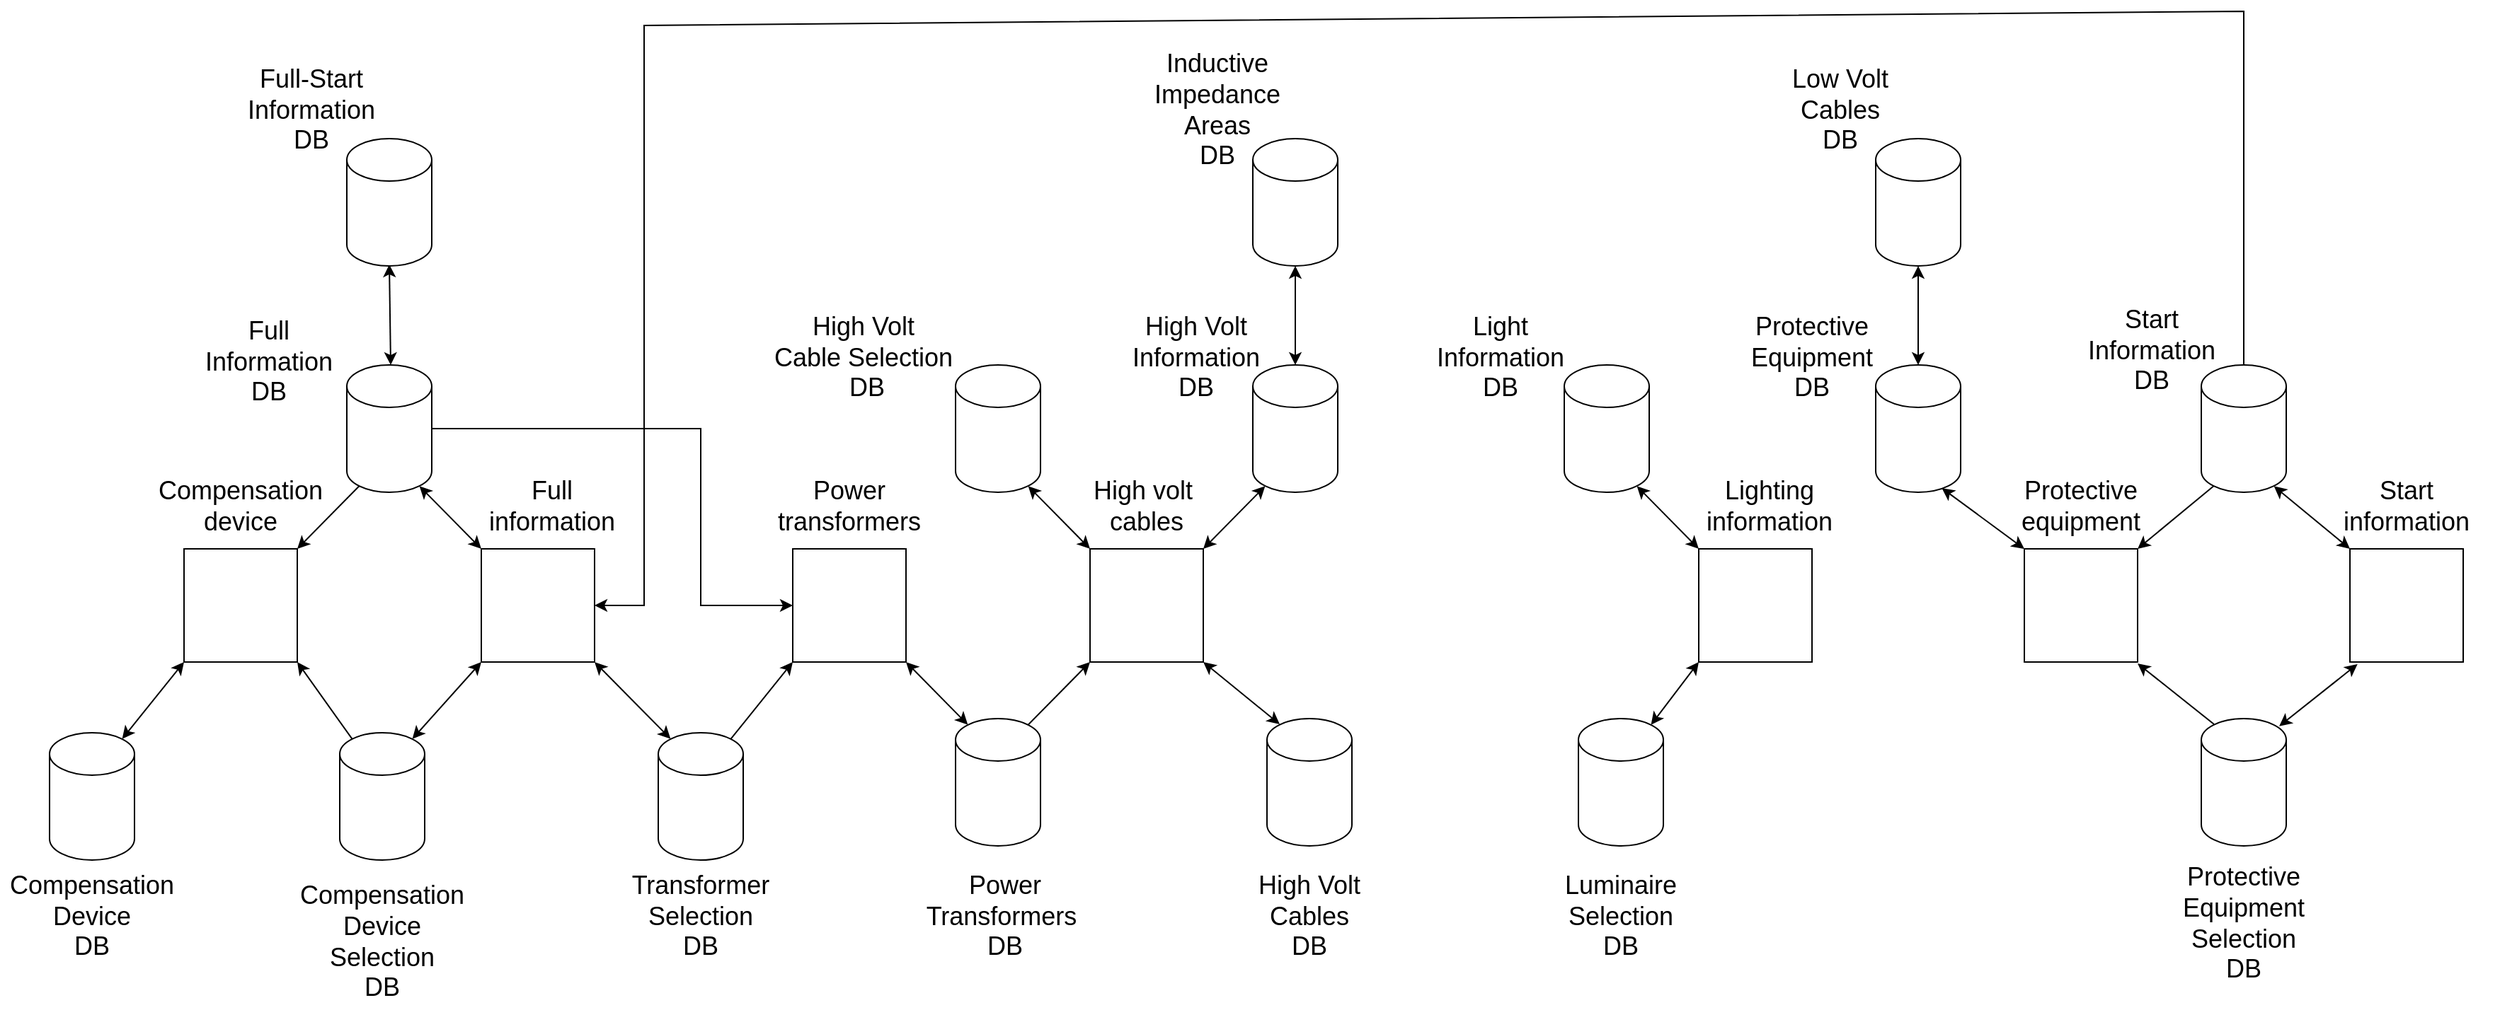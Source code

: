 <mxfile version="20.5.3" type="embed"><diagram name="Страница — 1" id="NzLEcI9jsA0-uQWPk-tp"><mxGraphModel dx="14282" dy="11140" grid="1" gridSize="10" guides="1" tooltips="1" connect="1" arrows="1" fold="1" page="1" pageScale="1" pageWidth="1654" pageHeight="1169" math="0" shadow="0"><root><mxCell id="0"/><mxCell id="1" parent="0"/><mxCell id="5f0f6vWFJsmeR2NClkAe-92" value="" style="endArrow=classic;startArrow=classic;html=1;rounded=0;movable=0;resizable=0;rotatable=0;deletable=0;editable=0;locked=0;connectable=0;entryX=0;entryY=1;entryDx=0;entryDy=0;exitX=0.855;exitY=0;exitDx=0;exitDy=4.35;exitPerimeter=0;" parent="1" source="5f0f6vWFJsmeR2NClkAe-27" target="VxuYbRXNfP8Oym_CiK6y-4" edge="1"><mxGeometry width="50" height="50" relative="1" as="geometry"><mxPoint x="-4830" y="570" as="sourcePoint"/><mxPoint x="-4770" y="520" as="targetPoint"/></mxGeometry></mxCell><mxCell id="5f0f6vWFJsmeR2NClkAe-93" value="" style="endArrow=none;startArrow=classic;html=1;rounded=0;movable=0;resizable=0;rotatable=0;deletable=0;editable=0;locked=0;connectable=0;endFill=0;exitX=1;exitY=0;exitDx=0;exitDy=0;entryX=0.145;entryY=1;entryDx=0;entryDy=-4.35;entryPerimeter=0;" parent="1" source="VxuYbRXNfP8Oym_CiK6y-4" target="5f0f6vWFJsmeR2NClkAe-39" edge="1"><mxGeometry width="50" height="50" relative="1" as="geometry"><mxPoint x="-4640" y="440" as="sourcePoint"/><mxPoint x="-4630" y="390" as="targetPoint"/></mxGeometry></mxCell><mxCell id="5f0f6vWFJsmeR2NClkAe-94" value="" style="endArrow=classic;startArrow=classic;html=1;rounded=0;movable=0;resizable=0;rotatable=0;deletable=0;editable=0;locked=0;connectable=0;exitX=0;exitY=1;exitDx=0;exitDy=0;entryX=0.855;entryY=0;entryDx=0;entryDy=4.35;entryPerimeter=0;" parent="1" source="5f0f6vWFJsmeR2NClkAe-6" target="5f0f6vWFJsmeR2NClkAe-36" edge="1"><mxGeometry width="50" height="50" relative="1" as="geometry"><mxPoint x="-4570" y="530" as="sourcePoint"/><mxPoint x="-4600" y="560" as="targetPoint"/></mxGeometry></mxCell><mxCell id="5f0f6vWFJsmeR2NClkAe-95" value="" style="endArrow=classic;startArrow=classic;html=1;rounded=0;entryX=0;entryY=0;entryDx=0;entryDy=0;movable=0;resizable=0;rotatable=0;deletable=0;editable=0;locked=0;connectable=0;exitX=0.855;exitY=1;exitDx=0;exitDy=-4.35;exitPerimeter=0;" parent="1" source="5f0f6vWFJsmeR2NClkAe-39" target="5f0f6vWFJsmeR2NClkAe-6" edge="1"><mxGeometry width="50" height="50" relative="1" as="geometry"><mxPoint x="-4590" y="390" as="sourcePoint"/><mxPoint x="-4665.01" y="440" as="targetPoint"/></mxGeometry></mxCell><mxCell id="5f0f6vWFJsmeR2NClkAe-98" value="" style="endArrow=classic;startArrow=classic;html=1;rounded=0;movable=0;resizable=0;rotatable=0;deletable=0;editable=0;locked=0;connectable=0;entryX=0;entryY=0;entryDx=0;entryDy=0;exitX=0.855;exitY=1;exitDx=0;exitDy=-4.35;exitPerimeter=0;" parent="1" source="5f0f6vWFJsmeR2NClkAe-45" target="5f0f6vWFJsmeR2NClkAe-9" edge="1"><mxGeometry width="50" height="50" relative="1" as="geometry"><mxPoint x="-4170" y="410" as="sourcePoint"/><mxPoint x="-4140" y="450" as="targetPoint"/></mxGeometry></mxCell><mxCell id="5f0f6vWFJsmeR2NClkAe-99" value="" style="endArrow=classic;startArrow=none;html=1;rounded=0;movable=0;resizable=0;rotatable=0;deletable=0;editable=0;locked=0;connectable=0;startFill=0;entryX=0;entryY=1;entryDx=0;entryDy=0;exitX=0.855;exitY=0;exitDx=0;exitDy=4.35;exitPerimeter=0;" parent="1" source="5f0f6vWFJsmeR2NClkAe-67" target="5f0f6vWFJsmeR2NClkAe-9" edge="1"><mxGeometry width="50" height="50" relative="1" as="geometry"><mxPoint x="-4160" y="560" as="sourcePoint"/><mxPoint x="-4130" y="530" as="targetPoint"/></mxGeometry></mxCell><mxCell id="5f0f6vWFJsmeR2NClkAe-106" value="" style="endArrow=classic;startArrow=none;html=1;rounded=0;movable=0;resizable=0;rotatable=0;deletable=0;editable=0;locked=0;connectable=0;startFill=0;exitX=0.855;exitY=0;exitDx=0;exitDy=4.35;exitPerimeter=0;entryX=0;entryY=1;entryDx=0;entryDy=0;" parent="1" source="5f0f6vWFJsmeR2NClkAe-79" target="5f0f6vWFJsmeR2NClkAe-15" edge="1"><mxGeometry width="50" height="50" relative="1" as="geometry"><mxPoint x="-4360" y="530" as="sourcePoint"/><mxPoint x="-4360" y="530" as="targetPoint"/></mxGeometry></mxCell><mxCell id="5f0f6vWFJsmeR2NClkAe-91" value="" style="endArrow=none;startArrow=classic;html=1;rounded=0;movable=0;resizable=0;rotatable=0;deletable=0;editable=0;locked=0;connectable=0;endFill=0;exitX=1;exitY=1;exitDx=0;exitDy=0;entryX=0.145;entryY=0;entryDx=0;entryDy=4.35;entryPerimeter=0;" parent="1" source="VxuYbRXNfP8Oym_CiK6y-4" target="5f0f6vWFJsmeR2NClkAe-36" edge="1"><mxGeometry width="50" height="50" relative="1" as="geometry"><mxPoint x="-4685" y="530" as="sourcePoint"/><mxPoint x="-4660" y="560" as="targetPoint"/></mxGeometry></mxCell><mxCell id="5f0f6vWFJsmeR2NClkAe-109" value="" style="endArrow=classic;startArrow=none;html=1;rounded=0;movable=0;resizable=0;rotatable=0;deletable=0;editable=0;locked=0;connectable=0;startFill=0;exitX=1;exitY=0.5;exitDx=0;exitDy=0;exitPerimeter=0;entryX=0;entryY=0.5;entryDx=0;entryDy=0;" parent="1" source="5f0f6vWFJsmeR2NClkAe-39" target="5f0f6vWFJsmeR2NClkAe-15" edge="1"><mxGeometry width="50" height="50" relative="1" as="geometry"><mxPoint x="-4570" y="340" as="sourcePoint"/><mxPoint x="-4360" y="480" as="targetPoint"/><Array as="points"><mxPoint x="-4400" y="355"/><mxPoint x="-4400" y="480"/></Array></mxGeometry></mxCell><mxCell id="5f0f6vWFJsmeR2NClkAe-117" value="" style="endArrow=none;startArrow=classic;html=1;rounded=0;movable=0;resizable=0;rotatable=0;deletable=0;editable=0;locked=0;connectable=0;endFill=0;exitX=1;exitY=0;exitDx=0;exitDy=0;entryX=0.145;entryY=1;entryDx=0;entryDy=-4.35;entryPerimeter=0;" parent="1" source="5f0f6vWFJsmeR2NClkAe-18" target="5f0f6vWFJsmeR2NClkAe-76" edge="1"><mxGeometry width="50" height="50" relative="1" as="geometry"><mxPoint x="-3320" y="460" as="sourcePoint"/><mxPoint x="-3330" y="410" as="targetPoint"/></mxGeometry></mxCell><mxCell id="5f0f6vWFJsmeR2NClkAe-121" value="" style="endArrow=classic;startArrow=classic;html=1;rounded=0;movable=0;resizable=0;rotatable=0;deletable=0;editable=0;locked=0;connectable=0;exitX=0.855;exitY=1;exitDx=0;exitDy=-4.35;exitPerimeter=0;entryX=0;entryY=0;entryDx=0;entryDy=0;" parent="1" source="5f0f6vWFJsmeR2NClkAe-76" target="5f0f6vWFJsmeR2NClkAe-21" edge="1"><mxGeometry width="50" height="50" relative="1" as="geometry"><mxPoint x="-3280" y="410" as="sourcePoint"/><mxPoint x="-3250" y="450" as="targetPoint"/></mxGeometry></mxCell><mxCell id="5f0f6vWFJsmeR2NClkAe-122" value="" style="endArrow=classic;startArrow=classic;html=1;rounded=0;exitX=0.917;exitY=0.06;exitDx=0;exitDy=0;exitPerimeter=0;entryX=0.067;entryY=1.018;entryDx=0;entryDy=0;entryPerimeter=0;movable=0;resizable=0;rotatable=0;deletable=0;editable=0;locked=0;connectable=0;" parent="1" source="5f0f6vWFJsmeR2NClkAe-73" target="5f0f6vWFJsmeR2NClkAe-21" edge="1"><mxGeometry width="50" height="50" relative="1" as="geometry"><mxPoint x="-3270" y="550" as="sourcePoint"/><mxPoint x="-3240" y="530" as="targetPoint"/></mxGeometry></mxCell><mxCell id="5f0f6vWFJsmeR2NClkAe-123" value="" style="endArrow=classic;startArrow=classic;html=1;rounded=0;entryX=0.5;entryY=0;entryDx=0;entryDy=0;entryPerimeter=0;exitX=0.5;exitY=1;exitDx=0;exitDy=0;exitPerimeter=0;movable=0;resizable=0;rotatable=0;deletable=0;editable=0;locked=0;connectable=0;" parent="1" source="5f0f6vWFJsmeR2NClkAe-54" target="5f0f6vWFJsmeR2NClkAe-51" edge="1"><mxGeometry width="50" height="50" relative="1" as="geometry"><mxPoint x="-3980" y="250" as="sourcePoint"/><mxPoint x="-4000" y="290" as="targetPoint"/></mxGeometry></mxCell><mxCell id="5f0f6vWFJsmeR2NClkAe-127" value="" style="endArrow=classic;startArrow=classic;html=1;rounded=0;entryX=0.929;entryY=1.013;entryDx=0;entryDy=0;entryPerimeter=0;exitX=0.5;exitY=1;exitDx=0;exitDy=0;exitPerimeter=0;movable=0;resizable=0;rotatable=0;deletable=0;editable=0;locked=0;connectable=0;" parent="1" edge="1"><mxGeometry width="50" height="50" relative="1" as="geometry"><mxPoint x="-4620" y="239" as="sourcePoint"/><mxPoint x="-4619" y="310" as="targetPoint"/></mxGeometry></mxCell><mxCell id="5f0f6vWFJsmeR2NClkAe-71" value="&lt;font style=&quot;font-size: 18px;&quot;&gt;Protective Equipment&lt;br&gt;DB&lt;/font&gt;" style="text;html=1;strokeColor=none;fillColor=none;align=center;verticalAlign=middle;whiteSpace=wrap;rounded=0;movable=0;resizable=0;rotatable=0;deletable=0;editable=0;locked=0;connectable=0;container=0;" parent="1" vertex="1"><mxGeometry x="-3680" y="270" width="130" height="70" as="geometry"/></mxCell><mxCell id="5f0f6vWFJsmeR2NClkAe-135" value="" style="endArrow=classic;startArrow=classic;html=1;rounded=0;movable=0;resizable=0;rotatable=0;deletable=0;editable=0;locked=0;connectable=0;entryX=0;entryY=0;entryDx=0;entryDy=0;exitX=0.778;exitY=0.967;exitDx=0;exitDy=0;exitPerimeter=0;" parent="1" source="5f0f6vWFJsmeR2NClkAe-112" target="5f0f6vWFJsmeR2NClkAe-18" edge="1"><mxGeometry width="50" height="50" relative="1" as="geometry"><mxPoint x="-3520" y="400" as="sourcePoint"/><mxPoint x="-3480" y="440" as="targetPoint"/></mxGeometry></mxCell><mxCell id="5f0f6vWFJsmeR2NClkAe-136" value="" style="endArrow=classic;startArrow=classic;html=1;rounded=0;exitX=0.5;exitY=1;exitDx=0;exitDy=0;exitPerimeter=0;movable=0;resizable=0;rotatable=0;deletable=0;editable=0;locked=0;connectable=0;" parent="1" source="5f0f6vWFJsmeR2NClkAe-61" edge="1"><mxGeometry width="50" height="50" relative="1" as="geometry"><mxPoint x="-3580" y="270" as="sourcePoint"/><mxPoint x="-3540" y="310" as="targetPoint"/></mxGeometry></mxCell><mxCell id="IsAHPSJvlg0nilzHLIV1-1" value="" style="endArrow=classic;html=1;rounded=0;entryX=1;entryY=0.5;entryDx=0;entryDy=0;exitX=0.5;exitY=0;exitDx=0;exitDy=0;exitPerimeter=0;movable=0;resizable=0;rotatable=0;deletable=0;editable=0;connectable=0;" parent="1" source="5f0f6vWFJsmeR2NClkAe-76" target="5f0f6vWFJsmeR2NClkAe-6" edge="1"><mxGeometry width="50" height="50" relative="1" as="geometry"><mxPoint x="-4410" y="420" as="sourcePoint"/><mxPoint x="-4360" y="370" as="targetPoint"/><Array as="points"><mxPoint x="-3310" y="60"/><mxPoint x="-4440" y="70"/><mxPoint x="-4440" y="480"/></Array></mxGeometry></mxCell><mxCell id="5f0f6vWFJsmeR2NClkAe-97" value="" style="endArrow=classic;startArrow=classic;html=1;rounded=0;movable=0;resizable=0;rotatable=0;deletable=0;editable=0;locked=0;connectable=0;exitX=1;exitY=1;exitDx=0;exitDy=0;entryX=0.145;entryY=0;entryDx=0;entryDy=4.35;entryPerimeter=0;" parent="1" source="5f0f6vWFJsmeR2NClkAe-6" target="5f0f6vWFJsmeR2NClkAe-79" edge="1"><mxGeometry width="50" height="50" relative="1" as="geometry"><mxPoint x="-4460" y="540" as="sourcePoint"/><mxPoint x="-4430" y="570" as="targetPoint"/></mxGeometry></mxCell><mxCell id="5f0f6vWFJsmeR2NClkAe-103" value="" style="endArrow=classic;startArrow=classic;html=1;rounded=0;movable=0;resizable=0;rotatable=0;deletable=0;editable=0;locked=0;connectable=0;entryX=0;entryY=0;entryDx=0;entryDy=0;exitX=0.855;exitY=1;exitDx=0;exitDy=-4.35;exitPerimeter=0;" parent="1" source="5f0f6vWFJsmeR2NClkAe-58" target="5f0f6vWFJsmeR2NClkAe-12" edge="1"><mxGeometry width="50" height="50" relative="1" as="geometry"><mxPoint x="-3740" y="410" as="sourcePoint"/><mxPoint x="-3710" y="450" as="targetPoint"/></mxGeometry></mxCell><mxCell id="5f0f6vWFJsmeR2NClkAe-104" value="" style="endArrow=classic;startArrow=classic;html=1;rounded=0;movable=0;resizable=0;rotatable=0;deletable=0;editable=0;locked=0;connectable=0;entryX=0;entryY=1;entryDx=0;entryDy=0;exitX=0.855;exitY=0;exitDx=0;exitDy=4.35;exitPerimeter=0;" parent="1" source="5f0f6vWFJsmeR2NClkAe-64" target="5f0f6vWFJsmeR2NClkAe-12" edge="1"><mxGeometry width="50" height="50" relative="1" as="geometry"><mxPoint x="-3730" y="560" as="sourcePoint"/><mxPoint x="-3700" y="530" as="targetPoint"/></mxGeometry></mxCell><mxCell id="TgcfqO1hFb4Bv1hDBOxh-4" value="" style="endArrow=none;startArrow=classic;html=1;rounded=0;movable=0;resizable=0;rotatable=0;deletable=0;editable=0;locked=0;connectable=0;endFill=0;exitX=0.303;exitY=0.005;exitDx=0;exitDy=0;entryX=0.145;entryY=0;entryDx=0;entryDy=4.35;entryPerimeter=0;exitPerimeter=0;" parent="1" edge="1"><mxGeometry width="50" height="50" relative="1" as="geometry"><mxPoint x="-3385" y="521" as="sourcePoint"/><mxPoint x="-3331" y="564" as="targetPoint"/></mxGeometry></mxCell><mxCell id="5f0f6vWFJsmeR2NClkAe-32" value="&lt;font style=&quot;font-size: 18px;&quot;&gt;Compensation Device&lt;br&gt;DB&lt;/font&gt;" style="text;html=1;strokeColor=none;fillColor=none;align=center;verticalAlign=middle;whiteSpace=wrap;rounded=0;movable=0;resizable=0;rotatable=0;deletable=0;editable=0;locked=0;connectable=0;container=0;" parent="1" vertex="1"><mxGeometry x="-4895" y="680" width="130" height="40" as="geometry"/></mxCell><mxCell id="5f0f6vWFJsmeR2NClkAe-80" value="&lt;font style=&quot;font-size: 18px;&quot;&gt;Transformer Selection &lt;br&gt;DB&lt;/font&gt;" style="text;html=1;strokeColor=none;fillColor=none;align=center;verticalAlign=middle;whiteSpace=wrap;rounded=0;movable=0;resizable=0;rotatable=0;deletable=0;editable=0;locked=0;connectable=0;container=0;" parent="1" vertex="1"><mxGeometry x="-4465" y="680" width="130" height="40" as="geometry"/></mxCell><mxCell id="5f0f6vWFJsmeR2NClkAe-68" value="&lt;font style=&quot;font-size: 18px;&quot;&gt;Power Transformers&amp;nbsp; DB&lt;/font&gt;" style="text;html=1;strokeColor=none;fillColor=none;align=center;verticalAlign=middle;whiteSpace=wrap;rounded=0;movable=0;resizable=0;rotatable=0;deletable=0;editable=0;locked=0;connectable=0;container=0;" parent="1" vertex="1"><mxGeometry x="-4250" y="665" width="130" height="70" as="geometry"/></mxCell><mxCell id="5f0f6vWFJsmeR2NClkAe-49" value="&lt;font style=&quot;font-size: 18px;&quot;&gt;High Volt Cables&lt;br&gt;DB&lt;/font&gt;" style="text;html=1;strokeColor=none;fillColor=none;align=center;verticalAlign=middle;whiteSpace=wrap;rounded=0;movable=0;resizable=0;rotatable=0;deletable=0;editable=0;locked=0;connectable=0;container=0;" parent="1" vertex="1"><mxGeometry x="-4035" y="670" width="130" height="60" as="geometry"/></mxCell><mxCell id="5f0f6vWFJsmeR2NClkAe-65" value="&lt;font style=&quot;font-size: 18px;&quot;&gt;Luminaire Selection&lt;br&gt;DB&lt;/font&gt;" style="text;html=1;strokeColor=none;fillColor=none;align=center;verticalAlign=middle;whiteSpace=wrap;rounded=0;movable=0;resizable=0;rotatable=0;deletable=0;editable=0;locked=0;connectable=0;container=0;" parent="1" vertex="1"><mxGeometry x="-3815" y="665" width="130" height="70" as="geometry"/></mxCell><mxCell id="5f0f6vWFJsmeR2NClkAe-74" value="&lt;font style=&quot;font-size: 18px;&quot;&gt;Protective Equipment Selection &lt;br&gt;DB&lt;/font&gt;" style="text;html=1;strokeColor=none;fillColor=none;align=center;verticalAlign=middle;whiteSpace=wrap;rounded=0;movable=0;resizable=0;rotatable=0;deletable=0;editable=0;locked=0;connectable=0;container=0;" parent="1" vertex="1"><mxGeometry x="-3375" y="660" width="130" height="90" as="geometry"/></mxCell><mxCell id="5f0f6vWFJsmeR2NClkAe-67" value="" style="shape=cylinder3;whiteSpace=wrap;html=1;boundedLbl=1;backgroundOutline=1;size=15;movable=0;resizable=0;rotatable=0;deletable=0;editable=0;locked=0;connectable=0;container=0;" parent="1" vertex="1"><mxGeometry x="-4220" y="560" width="60" height="90" as="geometry"/></mxCell><mxCell id="5f0f6vWFJsmeR2NClkAe-48" value="" style="shape=cylinder3;whiteSpace=wrap;html=1;boundedLbl=1;backgroundOutline=1;size=15;movable=0;resizable=0;rotatable=0;deletable=0;editable=0;locked=0;connectable=0;container=0;" parent="1" vertex="1"><mxGeometry x="-4000" y="560" width="60" height="90" as="geometry"/></mxCell><mxCell id="5f0f6vWFJsmeR2NClkAe-9" value="" style="whiteSpace=wrap;html=1;aspect=fixed;movable=0;resizable=0;rotatable=0;deletable=0;editable=0;locked=0;connectable=0;container=0;" parent="1" vertex="1"><mxGeometry x="-4125" y="440" width="80" height="80" as="geometry"/></mxCell><mxCell id="5f0f6vWFJsmeR2NClkAe-10" value="&lt;font style=&quot;font-size: 18px;&quot;&gt;High volt&amp;nbsp;&lt;br&gt;cables&lt;br&gt;&lt;/font&gt;" style="text;html=1;strokeColor=none;fillColor=none;align=center;verticalAlign=middle;whiteSpace=wrap;rounded=0;movable=0;resizable=0;rotatable=0;deletable=0;editable=0;locked=0;connectable=0;container=0;" parent="1" vertex="1"><mxGeometry x="-4150" y="390" width="130" height="40" as="geometry"/></mxCell><mxCell id="JZUMmOxTGDY30PKVFd1s-3" value="" style="endArrow=classic;startArrow=classic;html=1;rounded=0;movable=0;resizable=0;rotatable=0;deletable=0;editable=0;locked=0;connectable=0;exitX=1;exitY=1;exitDx=0;exitDy=0;entryX=0.145;entryY=0;entryDx=0;entryDy=4.35;entryPerimeter=0;" parent="1" source="5f0f6vWFJsmeR2NClkAe-9" edge="1"><mxGeometry width="50" height="50" relative="1" as="geometry"><mxPoint x="-4042" y="524" as="sourcePoint"/><mxPoint x="-3991" y="564" as="targetPoint"/></mxGeometry></mxCell><mxCell id="VxuYbRXNfP8Oym_CiK6y-4" value="" style="whiteSpace=wrap;html=1;aspect=fixed;movable=0;resizable=0;rotatable=0;deletable=0;editable=0;locked=0;connectable=0;container=0;" parent="1" vertex="1"><mxGeometry x="-4765" y="440" width="80" height="80" as="geometry"/></mxCell><mxCell id="5f0f6vWFJsmeR2NClkAe-1" value="&lt;font style=&quot;font-size: 18px;&quot;&gt;Compensation device&lt;/font&gt;" style="text;html=1;strokeColor=none;fillColor=none;align=center;verticalAlign=middle;whiteSpace=wrap;rounded=0;movable=0;resizable=0;rotatable=0;deletable=0;editable=0;locked=0;connectable=0;container=0;" parent="1" vertex="1"><mxGeometry x="-4790" y="390" width="130" height="40" as="geometry"/></mxCell><mxCell id="5f0f6vWFJsmeR2NClkAe-6" value="" style="whiteSpace=wrap;html=1;aspect=fixed;movable=0;resizable=0;rotatable=0;deletable=0;editable=0;locked=0;connectable=0;container=0;" parent="1" vertex="1"><mxGeometry x="-4555" y="440" width="80" height="80" as="geometry"/></mxCell><mxCell id="5f0f6vWFJsmeR2NClkAe-7" value="&lt;font style=&quot;font-size: 18px;&quot;&gt;Full&lt;br&gt;information&lt;br&gt;&lt;/font&gt;" style="text;html=1;strokeColor=none;fillColor=none;align=center;verticalAlign=middle;whiteSpace=wrap;rounded=0;movable=0;resizable=0;rotatable=0;deletable=0;editable=0;locked=0;connectable=0;container=0;" parent="1" vertex="1"><mxGeometry x="-4555" y="390" width="100" height="40" as="geometry"/></mxCell><mxCell id="5f0f6vWFJsmeR2NClkAe-12" value="" style="whiteSpace=wrap;html=1;aspect=fixed;movable=0;resizable=0;rotatable=0;deletable=0;editable=0;locked=0;connectable=0;container=0;" parent="1" vertex="1"><mxGeometry x="-3695" y="440" width="80" height="80" as="geometry"/></mxCell><mxCell id="5f0f6vWFJsmeR2NClkAe-13" value="&lt;font style=&quot;font-size: 18px;&quot;&gt;Lighting&lt;br&gt;information&lt;br&gt;&lt;/font&gt;" style="text;html=1;strokeColor=none;fillColor=none;align=center;verticalAlign=middle;whiteSpace=wrap;rounded=0;movable=0;resizable=0;rotatable=0;deletable=0;editable=0;locked=0;connectable=0;container=0;" parent="1" vertex="1"><mxGeometry x="-3710" y="390" width="130" height="40" as="geometry"/></mxCell><mxCell id="5f0f6vWFJsmeR2NClkAe-15" value="" style="whiteSpace=wrap;html=1;aspect=fixed;movable=0;resizable=0;rotatable=0;deletable=0;editable=0;locked=0;connectable=0;container=0;" parent="1" vertex="1"><mxGeometry x="-4335" y="440" width="80" height="80" as="geometry"/></mxCell><mxCell id="5f0f6vWFJsmeR2NClkAe-16" value="&lt;span style=&quot;font-size: 18px;&quot;&gt;Power&lt;br&gt;transformers&lt;br&gt;&lt;/span&gt;" style="text;html=1;strokeColor=none;fillColor=none;align=center;verticalAlign=middle;whiteSpace=wrap;rounded=0;movable=0;resizable=0;rotatable=0;deletable=0;editable=0;locked=0;connectable=0;container=0;" parent="1" vertex="1"><mxGeometry x="-4360" y="390" width="130" height="40" as="geometry"/></mxCell><mxCell id="5f0f6vWFJsmeR2NClkAe-18" value="" style="whiteSpace=wrap;html=1;aspect=fixed;movable=0;resizable=0;rotatable=0;deletable=0;editable=0;locked=0;connectable=0;container=0;" parent="1" vertex="1"><mxGeometry x="-3465" y="440" width="80" height="80" as="geometry"/></mxCell><mxCell id="5f0f6vWFJsmeR2NClkAe-19" value="&lt;font style=&quot;font-size: 18px;&quot;&gt;Protective&lt;br&gt;equipment&lt;br&gt;&lt;/font&gt;" style="text;html=1;strokeColor=none;fillColor=none;align=center;verticalAlign=middle;whiteSpace=wrap;rounded=0;movable=0;resizable=0;rotatable=0;deletable=0;editable=0;locked=0;connectable=0;container=0;" parent="1" vertex="1"><mxGeometry x="-3490" y="390" width="130" height="40" as="geometry"/></mxCell><mxCell id="5f0f6vWFJsmeR2NClkAe-21" value="" style="whiteSpace=wrap;html=1;aspect=fixed;movable=0;resizable=0;rotatable=0;deletable=0;editable=0;locked=0;connectable=0;container=0;" parent="1" vertex="1"><mxGeometry x="-3235" y="440" width="80" height="80" as="geometry"/></mxCell><mxCell id="5f0f6vWFJsmeR2NClkAe-22" value="&lt;font style=&quot;font-size: 18px;&quot;&gt;Start&lt;br&gt;information&lt;br&gt;&lt;/font&gt;" style="text;html=1;strokeColor=none;fillColor=none;align=center;verticalAlign=middle;whiteSpace=wrap;rounded=0;movable=0;resizable=0;rotatable=0;deletable=0;editable=0;locked=0;connectable=0;container=0;" parent="1" vertex="1"><mxGeometry x="-3260" y="390" width="130" height="40" as="geometry"/></mxCell><mxCell id="5f0f6vWFJsmeR2NClkAe-36" value="" style="shape=cylinder3;whiteSpace=wrap;html=1;boundedLbl=1;backgroundOutline=1;size=15;movable=0;resizable=0;rotatable=0;deletable=0;editable=0;locked=0;connectable=0;container=0;" parent="1" vertex="1"><mxGeometry x="-4655" y="570" width="60" height="90" as="geometry"/></mxCell><mxCell id="5f0f6vWFJsmeR2NClkAe-37" value="&lt;font style=&quot;font-size: 18px;&quot;&gt;Compensation&lt;br&gt;Device Selection&lt;br&gt;DB&lt;/font&gt;" style="text;html=1;strokeColor=none;fillColor=none;align=center;verticalAlign=middle;whiteSpace=wrap;rounded=0;movable=0;resizable=0;rotatable=0;deletable=0;editable=0;locked=0;connectable=0;container=0;" parent="1" vertex="1"><mxGeometry x="-4690" y="670" width="130" height="95" as="geometry"/></mxCell><mxCell id="5f0f6vWFJsmeR2NClkAe-51" value="" style="shape=cylinder3;whiteSpace=wrap;html=1;boundedLbl=1;backgroundOutline=1;size=15;movable=0;resizable=0;rotatable=0;deletable=0;editable=0;locked=0;connectable=0;container=0;" parent="1" vertex="1"><mxGeometry x="-4010" y="310" width="60" height="90" as="geometry"/></mxCell><mxCell id="5f0f6vWFJsmeR2NClkAe-52" value="&lt;font style=&quot;font-size: 18px;&quot;&gt;High Volt Information &lt;br&gt;DB&lt;/font&gt;" style="text;html=1;strokeColor=none;fillColor=none;align=center;verticalAlign=middle;whiteSpace=wrap;rounded=0;movable=0;resizable=0;rotatable=0;deletable=0;editable=0;locked=0;connectable=0;container=0;" parent="1" vertex="1"><mxGeometry x="-4100" y="270" width="100" height="70" as="geometry"/></mxCell><mxCell id="5f0f6vWFJsmeR2NClkAe-54" value="" style="shape=cylinder3;whiteSpace=wrap;html=1;boundedLbl=1;backgroundOutline=1;size=15;movable=0;resizable=0;rotatable=0;deletable=0;editable=0;locked=0;connectable=0;container=0;" parent="1" vertex="1"><mxGeometry x="-4010" y="150" width="60" height="90" as="geometry"/></mxCell><mxCell id="5f0f6vWFJsmeR2NClkAe-55" value="&lt;font style=&quot;font-size: 18px;&quot;&gt;Inductive Impedance Areas &lt;br&gt;DB&lt;/font&gt;" style="text;html=1;strokeColor=none;fillColor=none;align=center;verticalAlign=middle;whiteSpace=wrap;rounded=0;movable=0;resizable=0;rotatable=0;deletable=0;editable=0;locked=0;connectable=0;container=0;" parent="1" vertex="1"><mxGeometry x="-4100" y="110" width="130" height="40" as="geometry"/></mxCell><mxCell id="5f0f6vWFJsmeR2NClkAe-58" value="" style="shape=cylinder3;whiteSpace=wrap;html=1;boundedLbl=1;backgroundOutline=1;size=15;movable=0;resizable=0;rotatable=0;deletable=0;editable=0;locked=0;connectable=0;container=0;" parent="1" vertex="1"><mxGeometry x="-3790" y="310" width="60" height="90" as="geometry"/></mxCell><mxCell id="5f0f6vWFJsmeR2NClkAe-59" value="&lt;font style=&quot;font-size: 18px;&quot;&gt;Light Information&lt;br&gt;DB&lt;/font&gt;" style="text;html=1;strokeColor=none;fillColor=none;align=center;verticalAlign=middle;whiteSpace=wrap;rounded=0;movable=0;resizable=0;rotatable=0;deletable=0;editable=0;locked=0;connectable=0;container=0;" parent="1" vertex="1"><mxGeometry x="-3900" y="270" width="130" height="70" as="geometry"/></mxCell><mxCell id="5f0f6vWFJsmeR2NClkAe-61" value="" style="shape=cylinder3;whiteSpace=wrap;html=1;boundedLbl=1;backgroundOutline=1;size=15;movable=0;resizable=0;rotatable=0;deletable=0;editable=0;locked=0;connectable=0;container=0;" parent="1" vertex="1"><mxGeometry x="-3570" y="150" width="60" height="90" as="geometry"/></mxCell><mxCell id="5f0f6vWFJsmeR2NClkAe-62" value="&lt;font style=&quot;font-size: 18px;&quot;&gt;Low Volt &lt;br&gt;Cables&lt;br&gt;DB&lt;/font&gt;" style="text;html=1;strokeColor=none;fillColor=none;align=center;verticalAlign=middle;whiteSpace=wrap;rounded=0;movable=0;resizable=0;rotatable=0;deletable=0;editable=0;locked=0;connectable=0;container=0;" parent="1" vertex="1"><mxGeometry x="-3660" y="110" width="130" height="40" as="geometry"/></mxCell><mxCell id="5f0f6vWFJsmeR2NClkAe-64" value="" style="shape=cylinder3;whiteSpace=wrap;html=1;boundedLbl=1;backgroundOutline=1;size=15;movable=0;resizable=0;rotatable=0;deletable=0;editable=0;locked=0;connectable=0;container=0;" parent="1" vertex="1"><mxGeometry x="-3780" y="560" width="60" height="90" as="geometry"/></mxCell><mxCell id="5f0f6vWFJsmeR2NClkAe-27" value="" style="shape=cylinder3;whiteSpace=wrap;html=1;boundedLbl=1;backgroundOutline=1;size=15;container=0;movable=0;resizable=0;rotatable=0;deletable=0;editable=0;locked=0;connectable=0;" parent="1" vertex="1"><mxGeometry x="-4860" y="570" width="60" height="90" as="geometry"/></mxCell><mxCell id="5f0f6vWFJsmeR2NClkAe-79" value="" style="shape=cylinder3;whiteSpace=wrap;html=1;boundedLbl=1;backgroundOutline=1;size=15;container=0;movable=0;resizable=0;rotatable=0;deletable=0;editable=0;locked=0;connectable=0;" parent="1" vertex="1"><mxGeometry x="-4430" y="570" width="60" height="90" as="geometry"/></mxCell><mxCell id="5f0f6vWFJsmeR2NClkAe-76" value="" style="shape=cylinder3;whiteSpace=wrap;html=1;boundedLbl=1;backgroundOutline=1;size=15;movable=0;resizable=0;rotatable=0;deletable=0;editable=0;locked=0;connectable=0;container=0;" parent="1" vertex="1"><mxGeometry x="-3340" y="310" width="60" height="90" as="geometry"/></mxCell><mxCell id="5f0f6vWFJsmeR2NClkAe-77" value="&lt;font style=&quot;font-size: 18px;&quot;&gt;Start Information&lt;br&gt;DB&lt;/font&gt;" style="text;html=1;strokeColor=none;fillColor=none;align=center;verticalAlign=middle;whiteSpace=wrap;rounded=0;movable=0;resizable=0;rotatable=0;deletable=0;editable=0;locked=0;connectable=0;container=0;" parent="1" vertex="1"><mxGeometry x="-3440" y="280" width="130" height="40" as="geometry"/></mxCell><mxCell id="5f0f6vWFJsmeR2NClkAe-45" value="" style="shape=cylinder3;whiteSpace=wrap;html=1;boundedLbl=1;backgroundOutline=1;size=15;movable=0;resizable=0;rotatable=0;deletable=0;editable=0;locked=0;connectable=0;container=0;" parent="1" vertex="1"><mxGeometry x="-4220" y="310" width="60" height="90" as="geometry"/></mxCell><mxCell id="5f0f6vWFJsmeR2NClkAe-46" value="&lt;font style=&quot;font-size: 18px;&quot;&gt;High Volt&lt;br&gt;Cable Selection&lt;br&gt;&amp;nbsp;DB&lt;/font&gt;" style="text;html=1;strokeColor=none;fillColor=none;align=center;verticalAlign=middle;whiteSpace=wrap;rounded=0;movable=0;resizable=0;rotatable=0;deletable=0;editable=0;locked=0;connectable=0;container=0;" parent="1" vertex="1"><mxGeometry x="-4350" y="270" width="130" height="70" as="geometry"/></mxCell><mxCell id="5f0f6vWFJsmeR2NClkAe-40" value="&lt;font style=&quot;font-size: 18px;&quot;&gt;Full&lt;br&gt;Information&lt;br&gt;DB&lt;/font&gt;" style="text;html=1;strokeColor=none;fillColor=none;align=center;verticalAlign=middle;whiteSpace=wrap;rounded=0;movable=0;resizable=0;rotatable=0;deletable=0;editable=0;locked=0;connectable=0;container=0;" parent="1" vertex="1"><mxGeometry x="-4770" y="270" width="130" height="75" as="geometry"/></mxCell><mxCell id="5f0f6vWFJsmeR2NClkAe-39" value="" style="shape=cylinder3;whiteSpace=wrap;html=1;boundedLbl=1;backgroundOutline=1;size=15;movable=0;resizable=0;rotatable=0;deletable=0;editable=0;locked=0;connectable=0;container=0;" parent="1" vertex="1"><mxGeometry x="-4650" y="310" width="60" height="90" as="geometry"/></mxCell><mxCell id="5f0f6vWFJsmeR2NClkAe-112" value="" style="shape=cylinder3;whiteSpace=wrap;html=1;boundedLbl=1;backgroundOutline=1;size=15;movable=0;resizable=0;rotatable=0;deletable=0;editable=0;locked=0;connectable=0;container=0;" parent="1" vertex="1"><mxGeometry x="-3570" y="310" width="60" height="90" as="geometry"/></mxCell><mxCell id="5f0f6vWFJsmeR2NClkAe-125" value="" style="shape=cylinder3;whiteSpace=wrap;html=1;boundedLbl=1;backgroundOutline=1;size=15;container=0;movable=0;resizable=0;rotatable=0;deletable=0;editable=0;locked=0;connectable=0;" parent="1" vertex="1"><mxGeometry x="-4650" y="150" width="60" height="90" as="geometry"/></mxCell><mxCell id="5f0f6vWFJsmeR2NClkAe-126" value="&lt;font style=&quot;font-size: 18px;&quot;&gt;Full-Start&lt;br&gt;Information&lt;br&gt;DB&lt;/font&gt;" style="text;html=1;strokeColor=none;fillColor=none;align=center;verticalAlign=middle;whiteSpace=wrap;rounded=0;movable=0;resizable=0;rotatable=0;deletable=0;editable=0;locked=0;connectable=0;container=0;" parent="1" vertex="1"><mxGeometry x="-4740" y="110" width="130" height="40" as="geometry"/></mxCell><mxCell id="5f0f6vWFJsmeR2NClkAe-73" value="" style="shape=cylinder3;whiteSpace=wrap;html=1;boundedLbl=1;backgroundOutline=1;size=15;movable=0;resizable=0;rotatable=0;deletable=0;editable=0;locked=0;connectable=0;container=0;" parent="1" vertex="1"><mxGeometry x="-3340" y="560" width="60" height="90" as="geometry"/></mxCell><mxCell id="JZUMmOxTGDY30PKVFd1s-5" value="" style="endArrow=classic;startArrow=classic;html=1;rounded=0;movable=0;resizable=0;rotatable=0;deletable=0;editable=0;locked=0;connectable=0;entryX=1;entryY=0;entryDx=0;entryDy=0;exitX=0.145;exitY=1;exitDx=0;exitDy=-4.35;exitPerimeter=0;" parent="1" source="5f0f6vWFJsmeR2NClkAe-51" target="5f0f6vWFJsmeR2NClkAe-9" edge="1"><mxGeometry width="50" height="50" relative="1" as="geometry"><mxPoint x="-4159" y="406" as="sourcePoint"/><mxPoint x="-4115" y="450" as="targetPoint"/></mxGeometry></mxCell><mxCell id="JZUMmOxTGDY30PKVFd1s-6" value="" style="endArrow=classic;startArrow=classic;html=1;rounded=0;movable=0;resizable=0;rotatable=0;deletable=0;editable=0;locked=0;connectable=0;exitX=1;exitY=1;exitDx=0;exitDy=0;entryX=0.145;entryY=0;entryDx=0;entryDy=4.35;entryPerimeter=0;" parent="1" source="5f0f6vWFJsmeR2NClkAe-15" target="5f0f6vWFJsmeR2NClkAe-67" edge="1"><mxGeometry width="50" height="50" relative="1" as="geometry"><mxPoint x="-4255" y="520" as="sourcePoint"/><mxPoint x="-4201" y="564" as="targetPoint"/></mxGeometry></mxCell></root></mxGraphModel></diagram></mxfile>